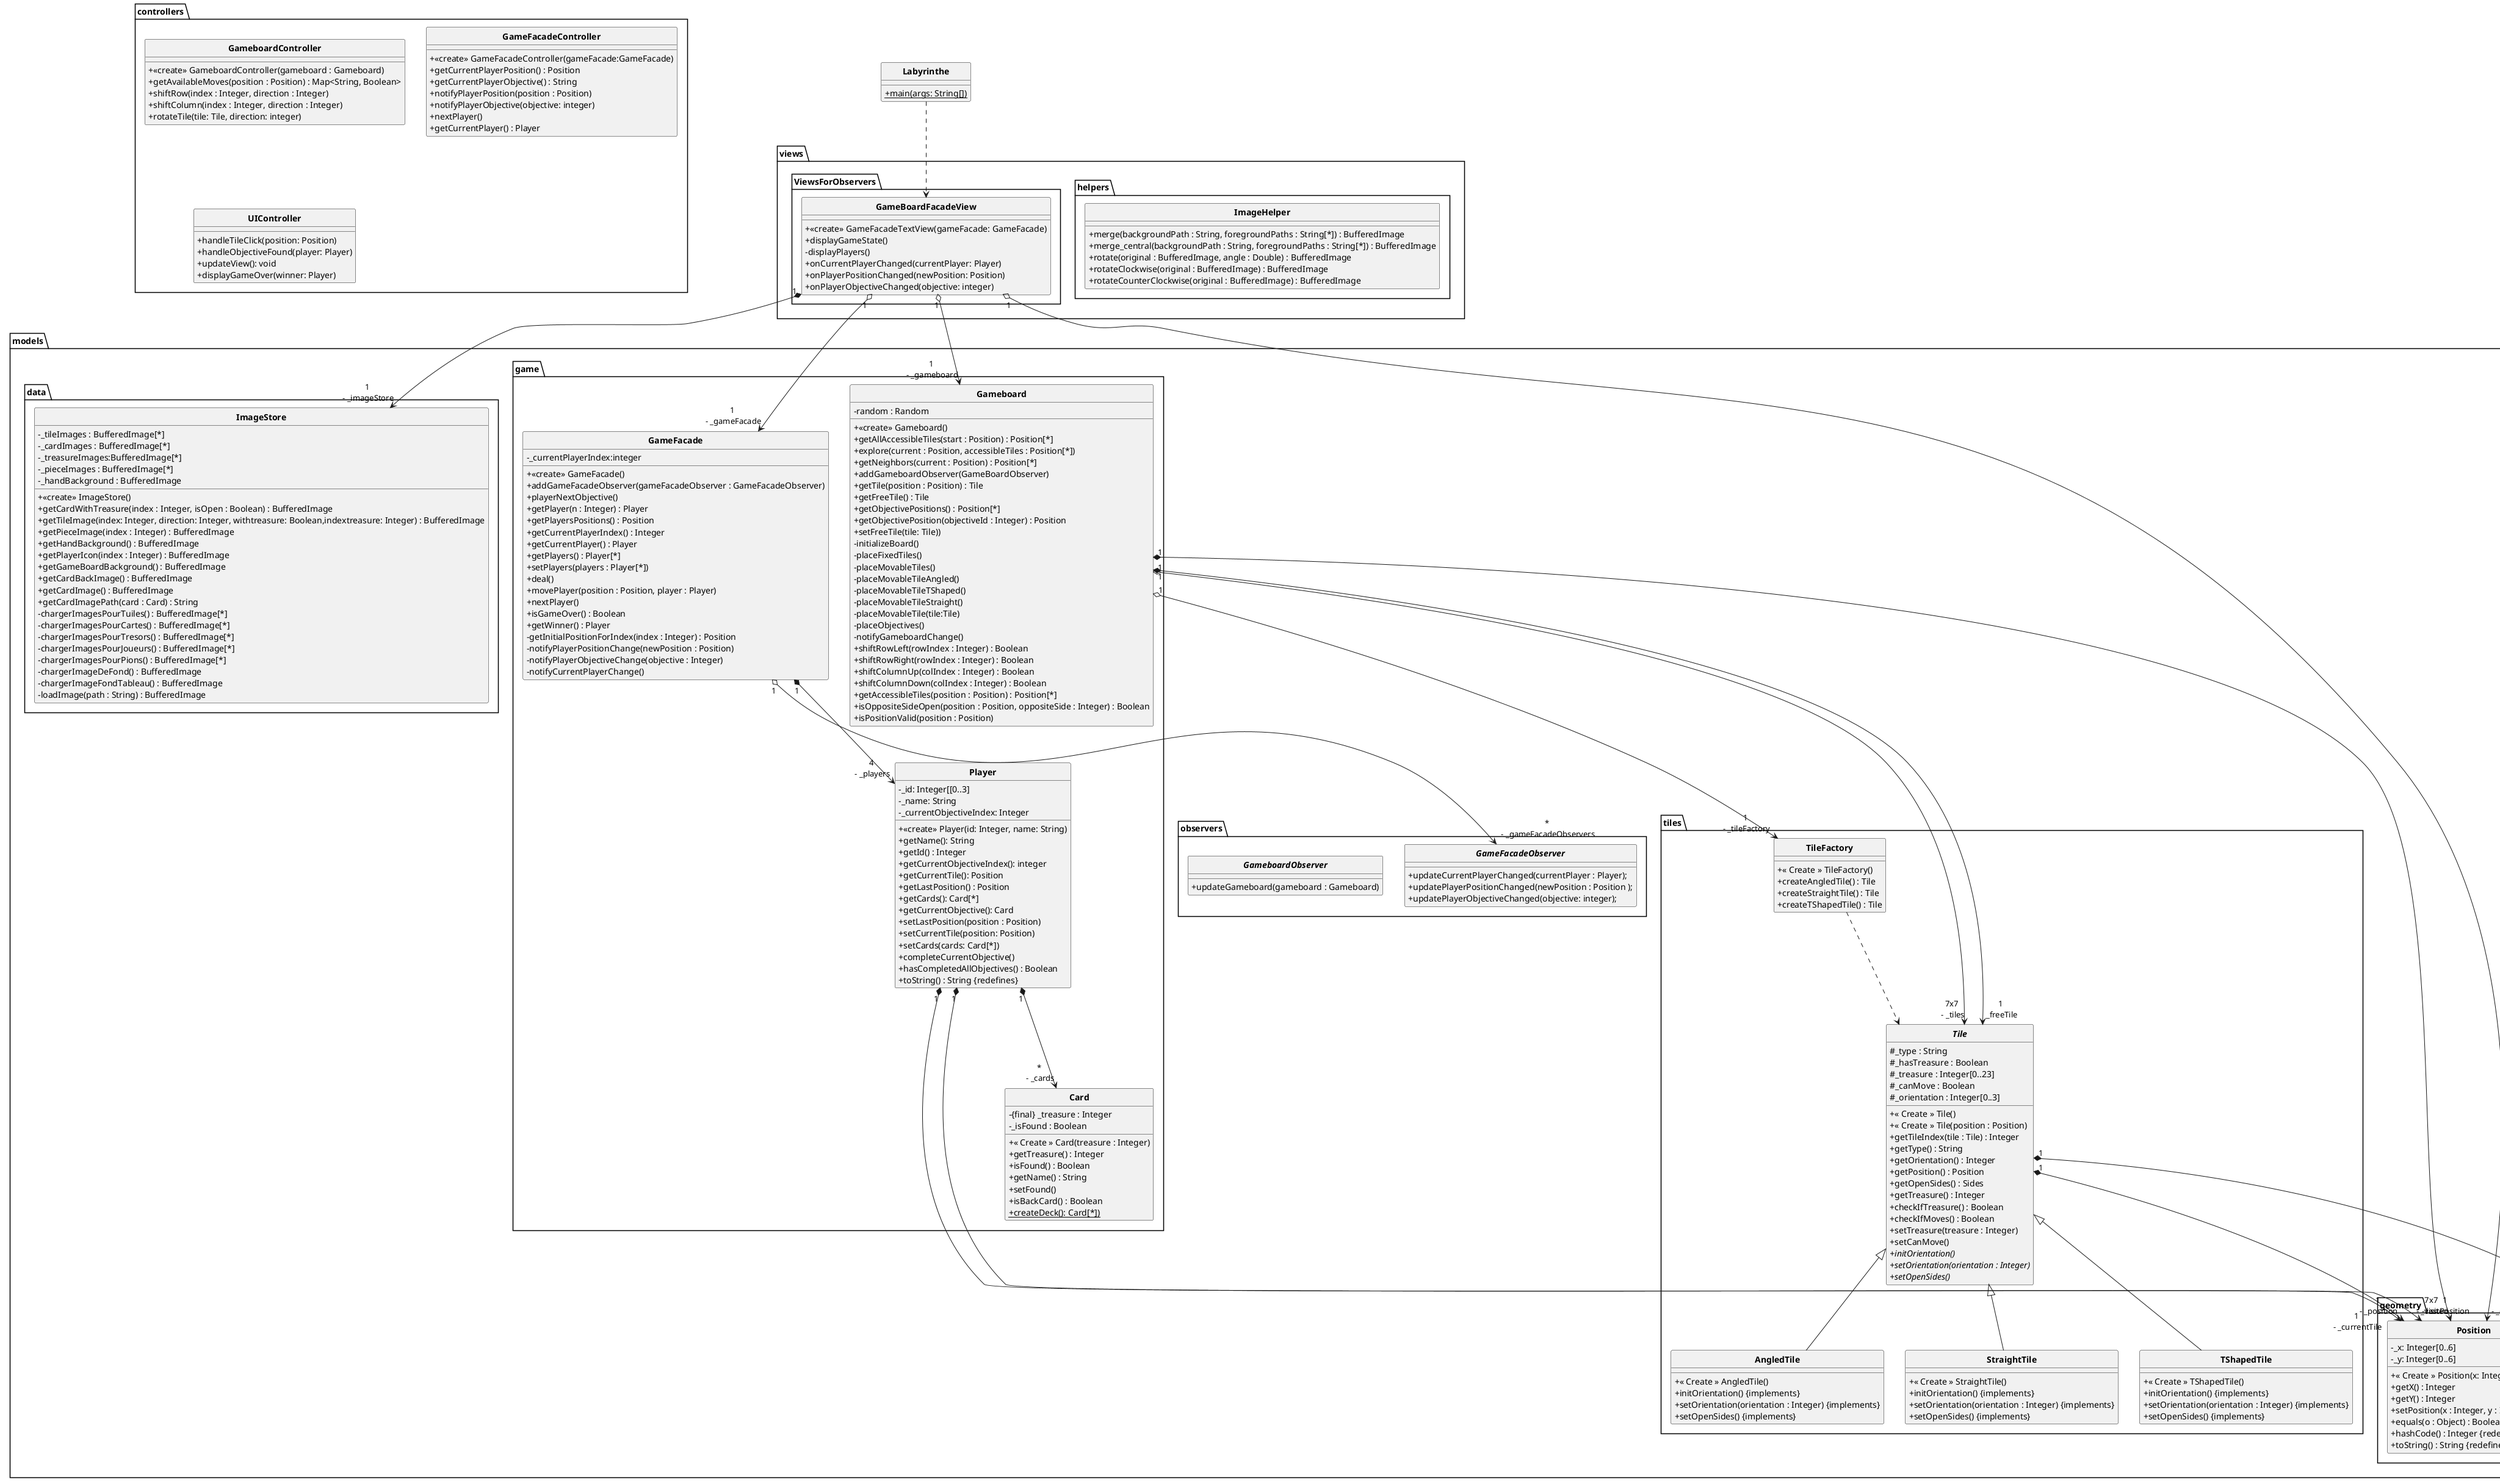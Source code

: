 @startuml Labyrinthe

skinparam style strictuml
skinparam classAttributeIconSize 0
skinparam classFontStyle Bold
hide enum methods

class Labyrinthe
{
    + {static} main(args: String[])
}

package views
{
	package helpers {
		'classe fournie ; nous n'avons ajouté que la méthode merge_central(..)
		class ImageHelper {
			+ merge(backgroundPath : String, foregroundPaths : String[*]) : BufferedImage
			+ merge_central(backgroundPath : String, foregroundPaths : String[*]) : BufferedImage
			+ rotate(original : BufferedImage, angle : Double) : BufferedImage
			+ rotateClockwise(original : BufferedImage) : BufferedImage
			+ rotateCounterClockwise(original : BufferedImage) : BufferedImage
		}
	}

	package ViewsForObservers{
	  class GameBoardFacadeView {

              + <<create>> GameFacadeTextView(gameFacade: GameFacade)
              + displayGameState()
              - displayPlayers()
              + onCurrentPlayerChanged(currentPlayer: Player)
              + onPlayerPositionChanged(newPosition: Position)
              + onPlayerObjectiveChanged(objective: integer)

	  }
	}
	
}

package controllers
{

   class GameboardController {

          + <<create>> GameboardController(gameboard : Gameboard)
          + getAvailableMoves(position : Position) : Map<String, Boolean>
          + shiftRow(index : Integer, direction : Integer)
          + shiftColumn(index : Integer, direction : Integer)
          + rotateTile(tile: Tile, direction: integer)
   }
   class GameFacadeController {

          +<<create>> GameFacadeController(gameFacade:GameFacade)
          + getCurrentPlayerPosition() : Position
          + getCurrentPlayerObjective() : String
          + notifyPlayerPosition(position : Position)
          + notifyPlayerObjective(objective: integer)
          + nextPlayer()
          + getCurrentPlayer() : Player

   }

   class UIController {
       + handleTileClick(position: Position)
       + handleObjectiveFound(player: Player)
       + updateView(): void
       + displayGameOver(winner: Player)
   }
}

package models
{
    package observers {
        interface GameFacadeObserver {
            + updateCurrentPlayerChanged(currentPlayer : Player);
            + updatePlayerPositionChanged(newPosition : Position );
            + updatePlayerObjectiveChanged(objective: integer);
        }

        interface GameboardObserver {
            + updateGameboard(gameboard : Gameboard)
        }
    }

	package tiles {
		class TileFactory {
			+ « Create » TileFactory()
			+ createAngledTile() : Tile
			+ createStraightTile() : Tile
			+ createTShapedTile() : Tile
		}

		abstract class Tile {
			# _type : String
			# _hasTreasure : Boolean
			# _treasure : Integer[0..23]
			# _canMove : Boolean
			# _orientation : Integer[0..3]
			+ « Create » Tile()
			+ « Create » Tile(position : Position)
			+ getTileIndex(tile : Tile) : Integer
			+ getType() : String
			+ getOrientation() : Integer
			+ getPosition() : Position
			'récupérer les voies de passage :
			+ getOpenSides() : Sides
			+ getTreasure() : Integer
			+ checkIfTreasure() : Boolean
			+ checkIfMoves() : Boolean
			+ setTreasure(treasure : Integer)
			+ setCanMove()
			+ {abstract} initOrientation()
			+ {abstract} setOrientation(orientation : Integer)
			+ {abstract} setOpenSides()
		}
		class AngledTile extends Tile {
			+ « Create » AngledTile()
			+ initOrientation() {implements}
			+ setOrientation(orientation : Integer) {implements}
			+ setOpenSides() {implements}
		}
		class StraightTile extends Tile {
			+ « Create » StraightTile()
			+ initOrientation() {implements}
			+ setOrientation(orientation : Integer) {implements}
			+ setOpenSides() {implements}
		}
		class TShapedTile extends Tile {
			+ « Create » TShapedTile()
			+ initOrientation() {implements}
			+ setOrientation(orientation : Integer) {implements}
			+ setOpenSides() {implements}
		}
	}

	package geometry {
		class Sides {
			- _openSides : Boolean[*]
			+ « Create » Sides()
			+ getSides() : Boolean[*]
			+ getSide(i : Integer) : Boolean
			+ setSide(i : Integer, isOpen : Boolean)
			+ isSideOpen(side : Integer
			+ toString() : String {redefines}
		}

		class Position {
			- _x: Integer[0..6]
			- _y: Integer[0..6]
			+ « Create » Position(x: Integer, y: Integer)
			+ getX() : Integer
			+ getY() : Integer
			+ setPosition(x : Integer, y : Integer)
			+ equals(o : Object) : Boolean {redefines}
			+ hashCode() : Integer {redefines} 
			+ toString() : String {redefines}
		}
	}

	package game {
		class GameFacade {
               -  _currentPlayerIndex:integer
               + <<create>> GameFacade()
               + addGameFacadeObserver(gameFacadeObserver : GameFacadeObserver)
               + playerNextObjective()
               + getPlayer(n : Integer) : Player
               + getPlayersPositions() : Position
               + getCurrentPlayerIndex() : Integer
               + getCurrentPlayer() : Player
               + getPlayers() : Player[*]
               + setPlayers(players : Player[*])
               + deal()
               + movePlayer(position : Position, player : Player)
               + nextPlayer()
               + isGameOver() : Boolean
               + getWinner() : Player
               - getInitialPositionForIndex(index : Integer) : Position
               - notifyPlayerPositionChange(newPosition : Position)
               - notifyPlayerObjectiveChange(objective : Integer)
               - notifyCurrentPlayerChange()
		}

		class Gameboard {
               -  random : Random
               + <<create>> Gameboard()
               + getAllAccessibleTiles(start : Position) : Position[*]
               + explore(current : Position, accessibleTiles : Position[*])
               + getNeighbors(current : Position) : Position[*]
               + addGameboardObserver(GameBoardObserver)
               + getTile(position : Position) : Tile
               + getFreeTile() : Tile
               + getObjectivePositions() : Position[*]
               + getObjectivePosition(objectiveId : Integer) : Position
               + setFreeTile(tile: Tile))
               - initializeBoard()
               - placeFixedTiles()
               - placeMovableTiles()
               - placeMovableTileAngled()
               - placeMovableTileTShaped()
               - placeMovableTileStraight()
               - placeMovableTile(tile:Tile)
               - placeObjectives()
               - notifyGameboardChange()
               + shiftRowLeft(rowIndex : Integer) : Boolean
               + shiftRowRight(rowIndex : Integer) : Boolean
			   + shiftColumnUp(colIndex : Integer) : Boolean
			   + shiftColumnDown(colIndex : Integer) : Boolean
			   + getAccessibleTiles(position : Position) : Position[*]
			   + isOppositeSideOpen(position : Position, oppositeSide : Integer) : Boolean
			   + isPositionValid(position : Position)
		}

		class Card {
		    - {final} _treasure : Integer
			- _isFound : Boolean
			' génération du trésor aléatoire, dans la limite des trésors encore disponibles
			+ « Create » Card(treasure : Integer)
			+ getTreasure() : Integer
			+ isFound() : Boolean
			+ getName() : String
			' Un trésor trouvé ne peut pas être re-caché, on ne peut donc pas remettre isFound à false :
			+ setFound()
			+ isBackCard() : Boolean
            + {static} createDeck(): Card[*])
		}

		class Player {
			- _id: Integer[[0..3]
            - _name: String
			- _currentObjectiveIndex: Integer
            + <<create>> Player(id: Integer, name: String)
            + getName(): String
            + getId() : Integer
            + getCurrentObjectiveIndex(): integer
            + getCurrentTile(): Position
            + getLastPosition() : Position
            + getCards(): Card[*]
            + getCurrentObjective(): Card
            + setLastPosition(position : Position)        
            + setCurrentTile(position: Position)
            + setCards(cards: Card[*])
            + completeCurrentObjective()
            + hasCompletedAllObjectives() : Boolean
            + toString() : String {redefines}
		}
    }

    package data {
		class ImageStore {
			-  _tileImages : BufferedImage[*]
            -  _cardImages : BufferedImage[*]
            -  _treasureImages:BufferedImage[*]
            -  _pieceImages : BufferedImage[*]
            -  _handBackground : BufferedImage
            + <<create>> ImageStore()
            + getCardWithTreasure(index : Integer, isOpen : Boolean) : BufferedImage
            + getTileImage(index: Integer, direction: Integer, withtreasure: Boolean,indextreasure: Integer) : BufferedImage
            + getPieceImage(index : Integer) : BufferedImage
            + getHandBackground() : BufferedImage
            + getPlayerIcon(index : Integer) : BufferedImage
            + getGameBoardBackground() : BufferedImage
            + getCardBackImage() : BufferedImage
            + getCardImage() : BufferedImage
            + getCardImagePath(card : Card) : String
            - chargerImagesPourTuiles() : BufferedImage[*]
            - chargerImagesPourCartes() : BufferedImage[*]
            - chargerImagesPourTresors() : BufferedImage[*]
            - chargerImagesPourJoueurs() : BufferedImage[*]
            - chargerImagesPourPions() : BufferedImage[*]
            - chargerImageDeFond() : BufferedImage
            - chargerImageFondTableau() : BufferedImage
            - loadImage(path : String) : BufferedImage
		}
	}
}

Labyrinthe ..> GameBoardFacadeView

GameBoardFacadeView "1" o--> "*\n - _clickedTiles" Position
GameBoardFacadeView "1" o--> "1\n - _gameboard" Gameboard
GameBoardFacadeView "1" o--> "1\n - _gameFacade" GameFacade
GameBoardFacadeView "1" *--> "1\n - _imageStore" ImageStore

GameFacade "1" *--> "4\n - _players" Player
GameFacade "1" o--> "*\n - _gameFacadeObservers" GameFacadeObserver
Gameboard "1" o--> "7x7\n - _tiles" Tile
Gameboard "1" *--> "1\n _freeTile" Tile
Gameboard "1" *--> "7x7\n - _visited" Position
Gameboard "1" o--> "1\n - _tileFactory" TileFactory
Player "1" *--> "1\n - _currentTile" Position
Player "1" *--> "1\n - lastPosition" Position
Player "1" *--> "*\n - _cards" Card
Tile "1" *--> "1\n - _openSides" Sides
Tile "1" *--> "1\n - _position" Position
TileFactory ..> Tile

@enduml

